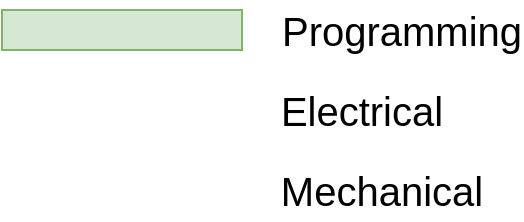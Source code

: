 <mxfile version="20.3.0" type="device"><diagram id="DzQTBCNozkT6fo4XqN26" name="Page-1"><mxGraphModel dx="769" dy="475" grid="1" gridSize="10" guides="1" tooltips="1" connect="1" arrows="1" fold="1" page="1" pageScale="1" pageWidth="827" pageHeight="1169" math="0" shadow="0"><root><mxCell id="0"/><mxCell id="1" parent="0"/><mxCell id="L4Lhod5nAESR5zQgFcrt-1" value="" style="rounded=0;whiteSpace=wrap;html=1;fillColor=#d5e8d4;strokeColor=#82b366;" vertex="1" parent="1"><mxGeometry x="360" y="300" width="120" height="20" as="geometry"/></mxCell><mxCell id="L4Lhod5nAESR5zQgFcrt-2" value="" style="rounded=0;whiteSpace=wrap;html=1;fillColor=#dae8fc;strokeColor=#6c8ebf;" vertex="1" parent="1"><mxGeometry x="360" y="340" height="20" as="geometry"/></mxCell><mxCell id="L4Lhod5nAESR5zQgFcrt-3" value="" style="rounded=0;whiteSpace=wrap;html=1;fillColor=#f8cecc;strokeColor=#b85450;" vertex="1" parent="1"><mxGeometry x="360" y="380" height="20" as="geometry"/></mxCell><mxCell id="L4Lhod5nAESR5zQgFcrt-4" value="&lt;font style=&quot;font-size: 20px;&quot;&gt;Mechanical&lt;/font&gt;" style="text;html=1;strokeColor=none;fillColor=none;align=center;verticalAlign=middle;whiteSpace=wrap;rounded=0;" vertex="1" parent="1"><mxGeometry x="520" y="375" width="60" height="30" as="geometry"/></mxCell><mxCell id="L4Lhod5nAESR5zQgFcrt-5" value="&lt;font style=&quot;font-size: 20px;&quot;&gt;Electrical&lt;/font&gt;" style="text;html=1;strokeColor=none;fillColor=none;align=center;verticalAlign=middle;whiteSpace=wrap;rounded=0;" vertex="1" parent="1"><mxGeometry x="510" y="335" width="60" height="30" as="geometry"/></mxCell><mxCell id="L4Lhod5nAESR5zQgFcrt-6" value="&lt;span style=&quot;font-size: 20px;&quot;&gt;Programming&lt;/span&gt;" style="text;html=1;strokeColor=none;fillColor=none;align=center;verticalAlign=middle;whiteSpace=wrap;rounded=0;" vertex="1" parent="1"><mxGeometry x="530" y="295" width="60" height="30" as="geometry"/></mxCell></root></mxGraphModel></diagram></mxfile>